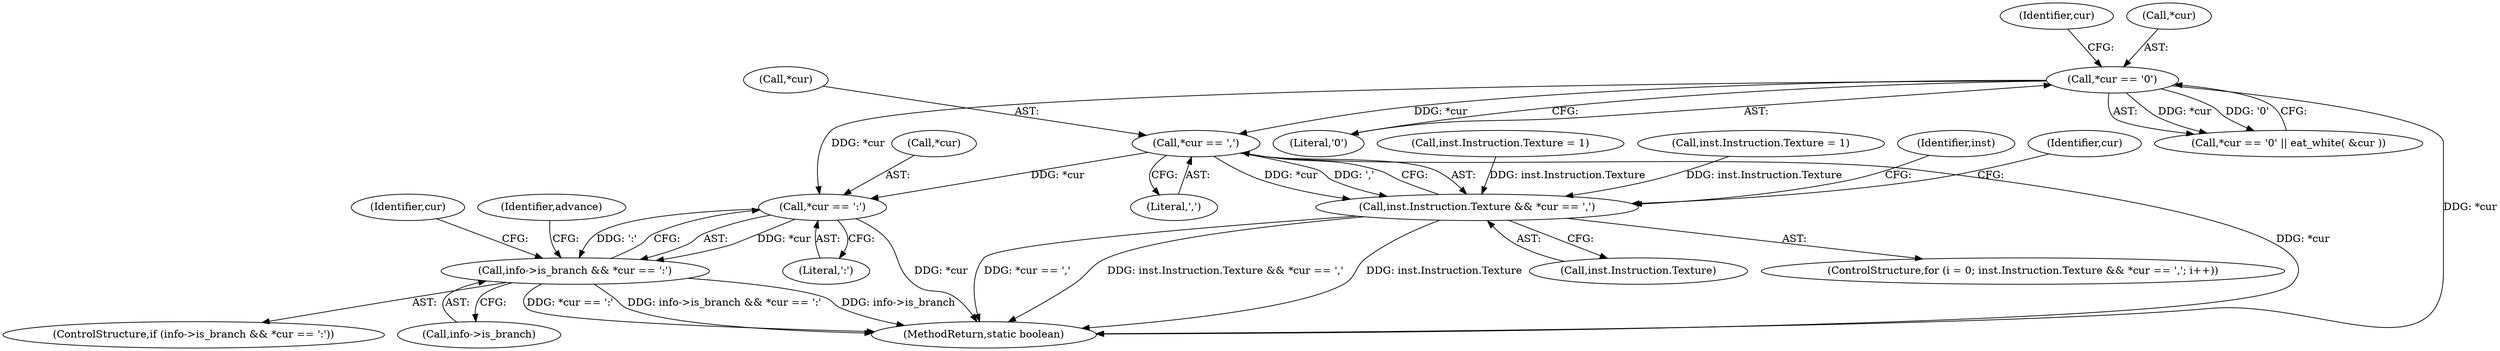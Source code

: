 digraph "0_virglrenderer_e534b51ca3c3cd25f3990589932a9ed711c59b27@pointer" {
"1002673" [label="(Call,*cur == ',')"];
"1002423" [label="(Call,*cur == '\0')"];
"1002667" [label="(Call,inst.Instruction.Texture && *cur == ',')"];
"1002730" [label="(Call,*cur == ':')"];
"1002726" [label="(Call,info->is_branch && *cur == ':')"];
"1002673" [label="(Call,*cur == ',')"];
"1002423" [label="(Call,*cur == '\0')"];
"1002730" [label="(Call,*cur == ':')"];
"1002733" [label="(Literal,':')"];
"1002737" [label="(Identifier,cur)"];
"1002429" [label="(Identifier,cur)"];
"1002731" [label="(Call,*cur)"];
"1002676" [label="(Literal,',')"];
"1002668" [label="(Call,inst.Instruction.Texture)"];
"1002713" [label="(Identifier,inst)"];
"1002727" [label="(Call,info->is_branch)"];
"1002663" [label="(ControlStructure,for (i = 0; inst.Instruction.Texture && *cur == ','; i++))"];
"1002774" [label="(Identifier,advance)"];
"1002681" [label="(Identifier,cur)"];
"1004167" [label="(MethodReturn,static boolean)"];
"1002726" [label="(Call,info->is_branch && *cur == ':')"];
"1002674" [label="(Call,*cur)"];
"1002426" [label="(Literal,'\0')"];
"1002725" [label="(ControlStructure,if (info->is_branch && *cur == ':'))"];
"1002630" [label="(Call,inst.Instruction.Texture = 1)"];
"1002667" [label="(Call,inst.Instruction.Texture && *cur == ',')"];
"1002494" [label="(Call,inst.Instruction.Texture = 1)"];
"1002424" [label="(Call,*cur)"];
"1002422" [label="(Call,*cur == '\0' || eat_white( &cur ))"];
"1002673" -> "1002667"  [label="AST: "];
"1002673" -> "1002676"  [label="CFG: "];
"1002674" -> "1002673"  [label="AST: "];
"1002676" -> "1002673"  [label="AST: "];
"1002667" -> "1002673"  [label="CFG: "];
"1002673" -> "1004167"  [label="DDG: *cur"];
"1002673" -> "1002667"  [label="DDG: *cur"];
"1002673" -> "1002667"  [label="DDG: ','"];
"1002423" -> "1002673"  [label="DDG: *cur"];
"1002673" -> "1002730"  [label="DDG: *cur"];
"1002423" -> "1002422"  [label="AST: "];
"1002423" -> "1002426"  [label="CFG: "];
"1002424" -> "1002423"  [label="AST: "];
"1002426" -> "1002423"  [label="AST: "];
"1002429" -> "1002423"  [label="CFG: "];
"1002422" -> "1002423"  [label="CFG: "];
"1002423" -> "1004167"  [label="DDG: *cur"];
"1002423" -> "1002422"  [label="DDG: *cur"];
"1002423" -> "1002422"  [label="DDG: '\0'"];
"1002423" -> "1002730"  [label="DDG: *cur"];
"1002667" -> "1002663"  [label="AST: "];
"1002667" -> "1002668"  [label="CFG: "];
"1002668" -> "1002667"  [label="AST: "];
"1002681" -> "1002667"  [label="CFG: "];
"1002713" -> "1002667"  [label="CFG: "];
"1002667" -> "1004167"  [label="DDG: inst.Instruction.Texture && *cur == ','"];
"1002667" -> "1004167"  [label="DDG: inst.Instruction.Texture"];
"1002667" -> "1004167"  [label="DDG: *cur == ','"];
"1002494" -> "1002667"  [label="DDG: inst.Instruction.Texture"];
"1002630" -> "1002667"  [label="DDG: inst.Instruction.Texture"];
"1002730" -> "1002726"  [label="AST: "];
"1002730" -> "1002733"  [label="CFG: "];
"1002731" -> "1002730"  [label="AST: "];
"1002733" -> "1002730"  [label="AST: "];
"1002726" -> "1002730"  [label="CFG: "];
"1002730" -> "1004167"  [label="DDG: *cur"];
"1002730" -> "1002726"  [label="DDG: *cur"];
"1002730" -> "1002726"  [label="DDG: ':'"];
"1002726" -> "1002725"  [label="AST: "];
"1002726" -> "1002727"  [label="CFG: "];
"1002727" -> "1002726"  [label="AST: "];
"1002737" -> "1002726"  [label="CFG: "];
"1002774" -> "1002726"  [label="CFG: "];
"1002726" -> "1004167"  [label="DDG: info->is_branch"];
"1002726" -> "1004167"  [label="DDG: *cur == ':'"];
"1002726" -> "1004167"  [label="DDG: info->is_branch && *cur == ':'"];
}
